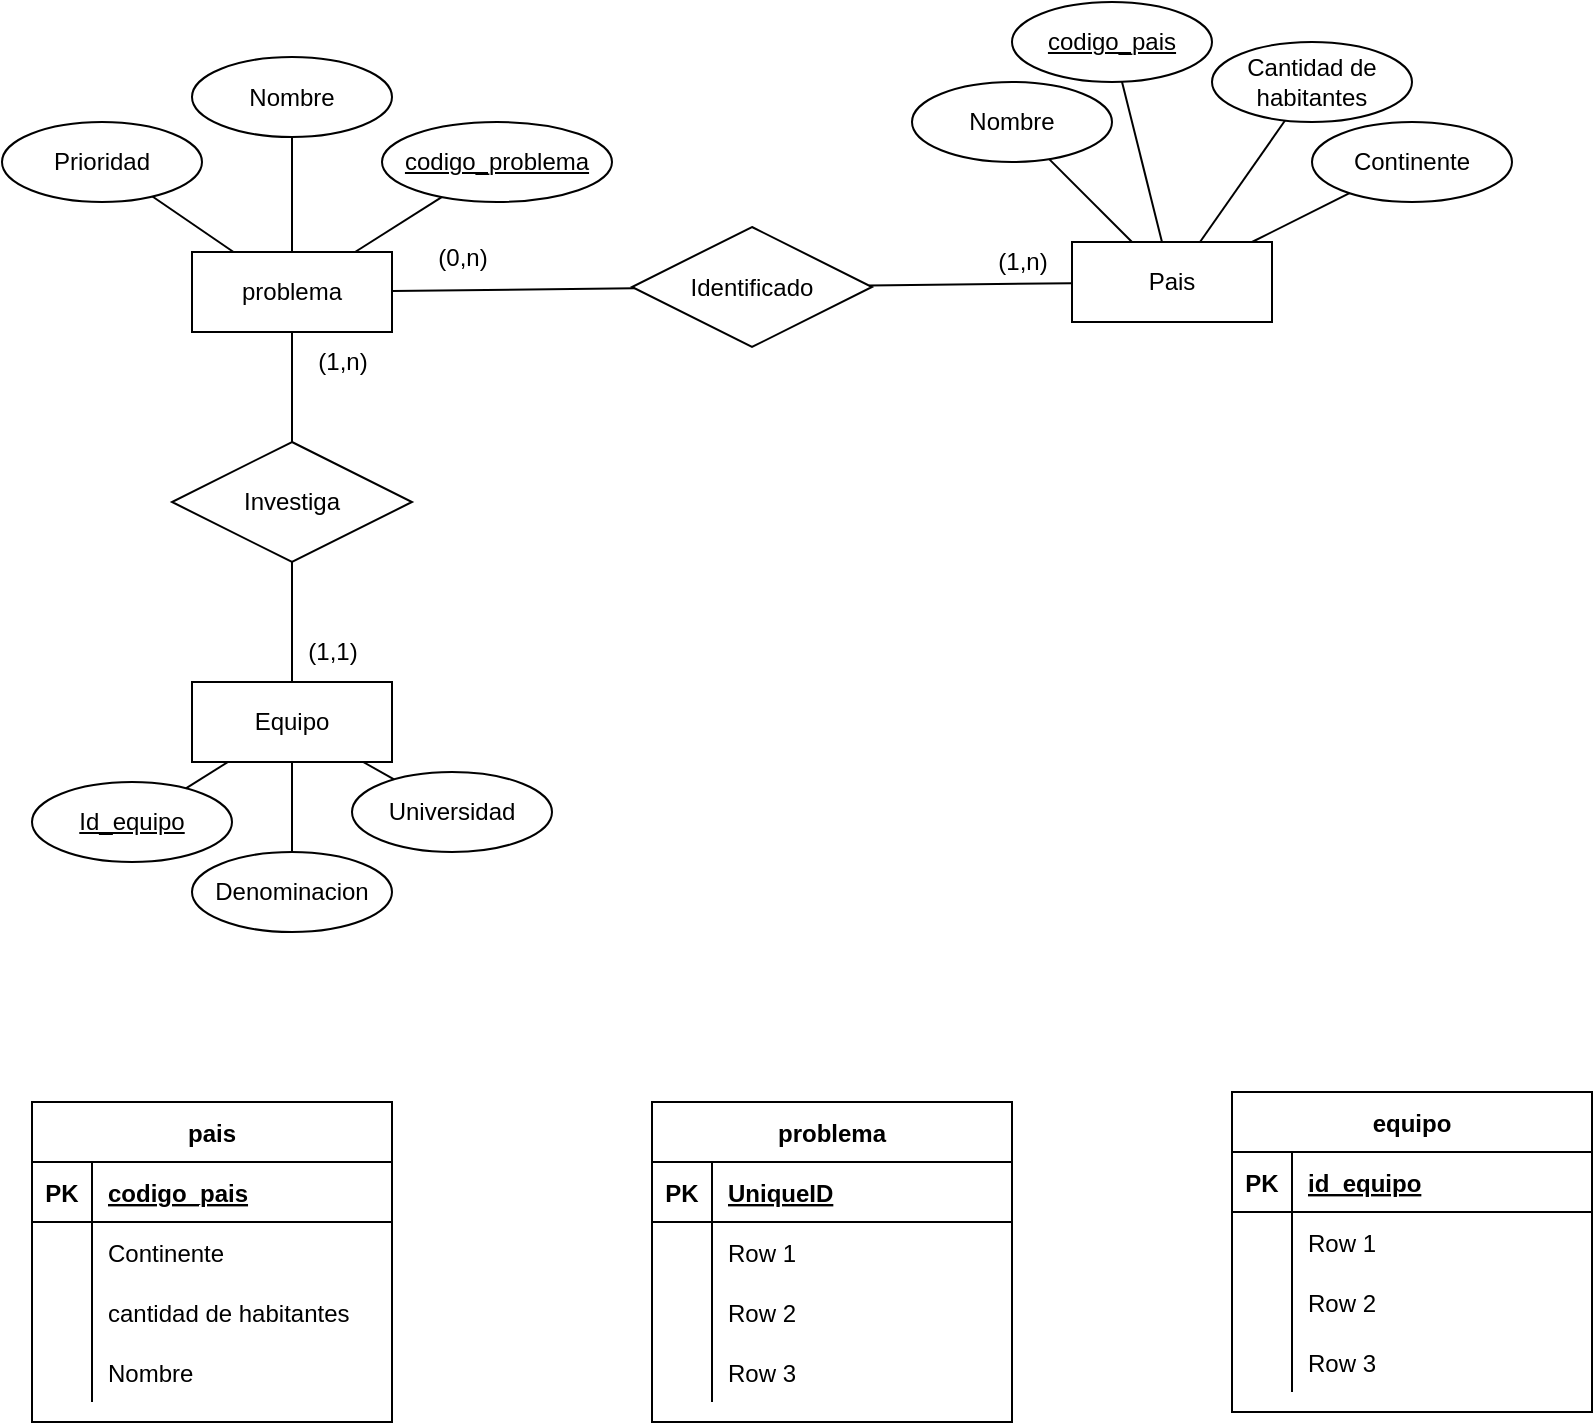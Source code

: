 <mxfile version="20.4.0" type="github">
  <diagram id="OWWxklyABD3rVcdSBqtR" name="Page-1">
    <mxGraphModel dx="1422" dy="772" grid="1" gridSize="10" guides="1" tooltips="1" connect="1" arrows="1" fold="1" page="1" pageScale="1" pageWidth="827" pageHeight="1169" math="0" shadow="0">
      <root>
        <mxCell id="0" />
        <mxCell id="1" parent="0" />
        <mxCell id="XHfKNl6-QycrOBSnLCWU-1" value="Pais" style="whiteSpace=wrap;html=1;align=center;" parent="1" vertex="1">
          <mxGeometry x="560" y="260" width="100" height="40" as="geometry" />
        </mxCell>
        <mxCell id="XHfKNl6-QycrOBSnLCWU-2" value="Equipo" style="whiteSpace=wrap;html=1;align=center;" parent="1" vertex="1">
          <mxGeometry x="120" y="480" width="100" height="40" as="geometry" />
        </mxCell>
        <mxCell id="XHfKNl6-QycrOBSnLCWU-3" value="problema" style="whiteSpace=wrap;html=1;align=center;" parent="1" vertex="1">
          <mxGeometry x="120" y="265" width="100" height="40" as="geometry" />
        </mxCell>
        <mxCell id="XHfKNl6-QycrOBSnLCWU-4" value="Nombre" style="ellipse;whiteSpace=wrap;html=1;align=center;" parent="1" vertex="1">
          <mxGeometry x="480" y="180" width="100" height="40" as="geometry" />
        </mxCell>
        <mxCell id="XHfKNl6-QycrOBSnLCWU-5" value="Cantidad de habitantes" style="ellipse;whiteSpace=wrap;html=1;align=center;" parent="1" vertex="1">
          <mxGeometry x="630" y="160" width="100" height="40" as="geometry" />
        </mxCell>
        <mxCell id="XHfKNl6-QycrOBSnLCWU-6" value="Continente" style="ellipse;whiteSpace=wrap;html=1;align=center;" parent="1" vertex="1">
          <mxGeometry x="680" y="200" width="100" height="40" as="geometry" />
        </mxCell>
        <mxCell id="XHfKNl6-QycrOBSnLCWU-7" value="codigo_pais" style="ellipse;whiteSpace=wrap;html=1;align=center;fontStyle=4;" parent="1" vertex="1">
          <mxGeometry x="530" y="140" width="100" height="40" as="geometry" />
        </mxCell>
        <mxCell id="XHfKNl6-QycrOBSnLCWU-8" value="" style="endArrow=none;html=1;rounded=0;" parent="1" source="XHfKNl6-QycrOBSnLCWU-1" target="XHfKNl6-QycrOBSnLCWU-4" edge="1">
          <mxGeometry relative="1" as="geometry">
            <mxPoint x="800" y="250" as="sourcePoint" />
            <mxPoint x="960" y="250" as="targetPoint" />
          </mxGeometry>
        </mxCell>
        <mxCell id="XHfKNl6-QycrOBSnLCWU-9" value="" style="endArrow=none;html=1;rounded=0;" parent="1" source="XHfKNl6-QycrOBSnLCWU-1" target="XHfKNl6-QycrOBSnLCWU-5" edge="1">
          <mxGeometry relative="1" as="geometry">
            <mxPoint x="603.634" y="270" as="sourcePoint" />
            <mxPoint x="545.542" y="199.009" as="targetPoint" />
          </mxGeometry>
        </mxCell>
        <mxCell id="XHfKNl6-QycrOBSnLCWU-10" value="" style="endArrow=none;html=1;rounded=0;" parent="1" source="XHfKNl6-QycrOBSnLCWU-1" target="XHfKNl6-QycrOBSnLCWU-6" edge="1">
          <mxGeometry relative="1" as="geometry">
            <mxPoint x="625.714" y="270" as="sourcePoint" />
            <mxPoint x="654.323" y="169.871" as="targetPoint" />
          </mxGeometry>
        </mxCell>
        <mxCell id="XHfKNl6-QycrOBSnLCWU-12" value="" style="endArrow=none;html=1;rounded=0;" parent="1" source="XHfKNl6-QycrOBSnLCWU-1" target="XHfKNl6-QycrOBSnLCWU-7" edge="1">
          <mxGeometry relative="1" as="geometry">
            <mxPoint x="644" y="270" as="sourcePoint" />
            <mxPoint x="718.363" y="208.03" as="targetPoint" />
          </mxGeometry>
        </mxCell>
        <mxCell id="XHfKNl6-QycrOBSnLCWU-13" value="Prioridad" style="ellipse;whiteSpace=wrap;html=1;align=center;" parent="1" vertex="1">
          <mxGeometry x="25" y="200" width="100" height="40" as="geometry" />
        </mxCell>
        <mxCell id="XHfKNl6-QycrOBSnLCWU-14" value="Nombre" style="ellipse;whiteSpace=wrap;html=1;align=center;" parent="1" vertex="1">
          <mxGeometry x="120" y="167.5" width="100" height="40" as="geometry" />
        </mxCell>
        <mxCell id="XHfKNl6-QycrOBSnLCWU-15" value="codigo_problema" style="ellipse;whiteSpace=wrap;html=1;align=center;fontStyle=4;" parent="1" vertex="1">
          <mxGeometry x="215" y="200" width="115" height="40" as="geometry" />
        </mxCell>
        <mxCell id="XHfKNl6-QycrOBSnLCWU-16" value="" style="endArrow=none;html=1;rounded=0;" parent="1" source="XHfKNl6-QycrOBSnLCWU-3" target="XHfKNl6-QycrOBSnLCWU-13" edge="1">
          <mxGeometry relative="1" as="geometry">
            <mxPoint x="105.714" y="255" as="sourcePoint" />
            <mxPoint x="35.542" y="194.009" as="targetPoint" />
          </mxGeometry>
        </mxCell>
        <mxCell id="XHfKNl6-QycrOBSnLCWU-17" value="" style="endArrow=none;html=1;rounded=0;" parent="1" source="XHfKNl6-QycrOBSnLCWU-3" target="XHfKNl6-QycrOBSnLCWU-14" edge="1">
          <mxGeometry relative="1" as="geometry">
            <mxPoint x="126.015" y="255" as="sourcePoint" />
            <mxPoint x="144.323" y="164.871" as="targetPoint" />
          </mxGeometry>
        </mxCell>
        <mxCell id="XHfKNl6-QycrOBSnLCWU-18" value="" style="endArrow=none;html=1;rounded=0;" parent="1" source="XHfKNl6-QycrOBSnLCWU-3" target="XHfKNl6-QycrOBSnLCWU-15" edge="1">
          <mxGeometry relative="1" as="geometry">
            <mxPoint x="145.008" y="255" as="sourcePoint" />
            <mxPoint x="208.363" y="203.03" as="targetPoint" />
          </mxGeometry>
        </mxCell>
        <mxCell id="XHfKNl6-QycrOBSnLCWU-25" value="Id_equipo" style="ellipse;whiteSpace=wrap;html=1;align=center;fontStyle=4;" parent="1" vertex="1">
          <mxGeometry x="40" y="530" width="100" height="40" as="geometry" />
        </mxCell>
        <mxCell id="XHfKNl6-QycrOBSnLCWU-26" value="Denominacion" style="ellipse;whiteSpace=wrap;html=1;align=center;" parent="1" vertex="1">
          <mxGeometry x="120" y="565" width="100" height="40" as="geometry" />
        </mxCell>
        <mxCell id="XHfKNl6-QycrOBSnLCWU-27" value="Universidad" style="ellipse;whiteSpace=wrap;html=1;align=center;" parent="1" vertex="1">
          <mxGeometry x="200" y="525" width="100" height="40" as="geometry" />
        </mxCell>
        <mxCell id="XHfKNl6-QycrOBSnLCWU-28" value="" style="endArrow=none;html=1;rounded=0;" parent="1" source="XHfKNl6-QycrOBSnLCWU-2" target="XHfKNl6-QycrOBSnLCWU-25" edge="1">
          <mxGeometry relative="1" as="geometry">
            <mxPoint x="290" y="440" as="sourcePoint" />
            <mxPoint x="450" y="440" as="targetPoint" />
          </mxGeometry>
        </mxCell>
        <mxCell id="XHfKNl6-QycrOBSnLCWU-29" value="" style="endArrow=none;html=1;rounded=0;" parent="1" source="XHfKNl6-QycrOBSnLCWU-2" target="XHfKNl6-QycrOBSnLCWU-26" edge="1">
          <mxGeometry relative="1" as="geometry">
            <mxPoint x="143.291" y="530" as="sourcePoint" />
            <mxPoint x="99.508" y="553.854" as="targetPoint" />
          </mxGeometry>
        </mxCell>
        <mxCell id="XHfKNl6-QycrOBSnLCWU-30" value="" style="endArrow=none;html=1;rounded=0;" parent="1" source="XHfKNl6-QycrOBSnLCWU-2" target="XHfKNl6-QycrOBSnLCWU-27" edge="1">
          <mxGeometry relative="1" as="geometry">
            <mxPoint x="184" y="530" as="sourcePoint" />
            <mxPoint x="196.013" y="590.064" as="targetPoint" />
          </mxGeometry>
        </mxCell>
        <mxCell id="XHfKNl6-QycrOBSnLCWU-31" value="Identificado" style="shape=rhombus;perimeter=rhombusPerimeter;whiteSpace=wrap;html=1;align=center;" parent="1" vertex="1">
          <mxGeometry x="340" y="252.5" width="120" height="60" as="geometry" />
        </mxCell>
        <mxCell id="XHfKNl6-QycrOBSnLCWU-32" value="" style="endArrow=none;html=1;rounded=0;" parent="1" source="XHfKNl6-QycrOBSnLCWU-1" target="XHfKNl6-QycrOBSnLCWU-31" edge="1">
          <mxGeometry relative="1" as="geometry">
            <mxPoint x="950" y="372.5" as="sourcePoint" />
            <mxPoint x="1110" y="372.5" as="targetPoint" />
          </mxGeometry>
        </mxCell>
        <mxCell id="XHfKNl6-QycrOBSnLCWU-33" value="" style="endArrow=none;html=1;rounded=0;" parent="1" source="XHfKNl6-QycrOBSnLCWU-31" target="XHfKNl6-QycrOBSnLCWU-3" edge="1">
          <mxGeometry relative="1" as="geometry">
            <mxPoint x="-70" y="345" as="sourcePoint" />
            <mxPoint x="90" y="345" as="targetPoint" />
          </mxGeometry>
        </mxCell>
        <mxCell id="XHfKNl6-QycrOBSnLCWU-34" value="Investiga" style="shape=rhombus;perimeter=rhombusPerimeter;whiteSpace=wrap;html=1;align=center;" parent="1" vertex="1">
          <mxGeometry x="110" y="360" width="120" height="60" as="geometry" />
        </mxCell>
        <mxCell id="XHfKNl6-QycrOBSnLCWU-35" value="" style="endArrow=none;html=1;rounded=0;" parent="1" source="XHfKNl6-QycrOBSnLCWU-3" target="XHfKNl6-QycrOBSnLCWU-34" edge="1">
          <mxGeometry relative="1" as="geometry">
            <mxPoint x="-30" y="385" as="sourcePoint" />
            <mxPoint x="130" y="385" as="targetPoint" />
          </mxGeometry>
        </mxCell>
        <mxCell id="XHfKNl6-QycrOBSnLCWU-36" value="" style="endArrow=none;html=1;rounded=0;" parent="1" source="XHfKNl6-QycrOBSnLCWU-2" target="XHfKNl6-QycrOBSnLCWU-34" edge="1">
          <mxGeometry relative="1" as="geometry">
            <mxPoint x="-50" y="450" as="sourcePoint" />
            <mxPoint x="110" y="450" as="targetPoint" />
          </mxGeometry>
        </mxCell>
        <mxCell id="XHfKNl6-QycrOBSnLCWU-37" value="(1,n)" style="text;html=1;align=center;verticalAlign=middle;resizable=0;points=[];autosize=1;strokeColor=none;fillColor=none;" parent="1" vertex="1">
          <mxGeometry x="510" y="255" width="50" height="30" as="geometry" />
        </mxCell>
        <mxCell id="XHfKNl6-QycrOBSnLCWU-38" value="(0,n)" style="text;html=1;align=center;verticalAlign=middle;resizable=0;points=[];autosize=1;strokeColor=none;fillColor=none;" parent="1" vertex="1">
          <mxGeometry x="230" y="252.5" width="50" height="30" as="geometry" />
        </mxCell>
        <mxCell id="XHfKNl6-QycrOBSnLCWU-39" value="(1,n)" style="text;html=1;align=center;verticalAlign=middle;resizable=0;points=[];autosize=1;strokeColor=none;fillColor=none;" parent="1" vertex="1">
          <mxGeometry x="170" y="305" width="50" height="30" as="geometry" />
        </mxCell>
        <mxCell id="XHfKNl6-QycrOBSnLCWU-40" value="(1,1)" style="text;html=1;align=center;verticalAlign=middle;resizable=0;points=[];autosize=1;strokeColor=none;fillColor=none;" parent="1" vertex="1">
          <mxGeometry x="165" y="450" width="50" height="30" as="geometry" />
        </mxCell>
        <mxCell id="W-V0RHQDBkufOkPQsXg8-1" value="pais" style="shape=table;startSize=30;container=1;collapsible=1;childLayout=tableLayout;fixedRows=1;rowLines=0;fontStyle=1;align=center;resizeLast=1;" vertex="1" parent="1">
          <mxGeometry x="40" y="690" width="180" height="160" as="geometry" />
        </mxCell>
        <mxCell id="W-V0RHQDBkufOkPQsXg8-2" value="" style="shape=tableRow;horizontal=0;startSize=0;swimlaneHead=0;swimlaneBody=0;fillColor=none;collapsible=0;dropTarget=0;points=[[0,0.5],[1,0.5]];portConstraint=eastwest;top=0;left=0;right=0;bottom=1;" vertex="1" parent="W-V0RHQDBkufOkPQsXg8-1">
          <mxGeometry y="30" width="180" height="30" as="geometry" />
        </mxCell>
        <mxCell id="W-V0RHQDBkufOkPQsXg8-3" value="PK" style="shape=partialRectangle;connectable=0;fillColor=none;top=0;left=0;bottom=0;right=0;fontStyle=1;overflow=hidden;" vertex="1" parent="W-V0RHQDBkufOkPQsXg8-2">
          <mxGeometry width="30" height="30" as="geometry">
            <mxRectangle width="30" height="30" as="alternateBounds" />
          </mxGeometry>
        </mxCell>
        <mxCell id="W-V0RHQDBkufOkPQsXg8-4" value="codigo_pais" style="shape=partialRectangle;connectable=0;fillColor=none;top=0;left=0;bottom=0;right=0;align=left;spacingLeft=6;fontStyle=5;overflow=hidden;" vertex="1" parent="W-V0RHQDBkufOkPQsXg8-2">
          <mxGeometry x="30" width="150" height="30" as="geometry">
            <mxRectangle width="150" height="30" as="alternateBounds" />
          </mxGeometry>
        </mxCell>
        <mxCell id="W-V0RHQDBkufOkPQsXg8-5" value="" style="shape=tableRow;horizontal=0;startSize=0;swimlaneHead=0;swimlaneBody=0;fillColor=none;collapsible=0;dropTarget=0;points=[[0,0.5],[1,0.5]];portConstraint=eastwest;top=0;left=0;right=0;bottom=0;" vertex="1" parent="W-V0RHQDBkufOkPQsXg8-1">
          <mxGeometry y="60" width="180" height="30" as="geometry" />
        </mxCell>
        <mxCell id="W-V0RHQDBkufOkPQsXg8-6" value="" style="shape=partialRectangle;connectable=0;fillColor=none;top=0;left=0;bottom=0;right=0;editable=1;overflow=hidden;" vertex="1" parent="W-V0RHQDBkufOkPQsXg8-5">
          <mxGeometry width="30" height="30" as="geometry">
            <mxRectangle width="30" height="30" as="alternateBounds" />
          </mxGeometry>
        </mxCell>
        <mxCell id="W-V0RHQDBkufOkPQsXg8-7" value="Continente" style="shape=partialRectangle;connectable=0;fillColor=none;top=0;left=0;bottom=0;right=0;align=left;spacingLeft=6;overflow=hidden;" vertex="1" parent="W-V0RHQDBkufOkPQsXg8-5">
          <mxGeometry x="30" width="150" height="30" as="geometry">
            <mxRectangle width="150" height="30" as="alternateBounds" />
          </mxGeometry>
        </mxCell>
        <mxCell id="W-V0RHQDBkufOkPQsXg8-8" value="" style="shape=tableRow;horizontal=0;startSize=0;swimlaneHead=0;swimlaneBody=0;fillColor=none;collapsible=0;dropTarget=0;points=[[0,0.5],[1,0.5]];portConstraint=eastwest;top=0;left=0;right=0;bottom=0;" vertex="1" parent="W-V0RHQDBkufOkPQsXg8-1">
          <mxGeometry y="90" width="180" height="30" as="geometry" />
        </mxCell>
        <mxCell id="W-V0RHQDBkufOkPQsXg8-9" value="" style="shape=partialRectangle;connectable=0;fillColor=none;top=0;left=0;bottom=0;right=0;editable=1;overflow=hidden;" vertex="1" parent="W-V0RHQDBkufOkPQsXg8-8">
          <mxGeometry width="30" height="30" as="geometry">
            <mxRectangle width="30" height="30" as="alternateBounds" />
          </mxGeometry>
        </mxCell>
        <mxCell id="W-V0RHQDBkufOkPQsXg8-10" value="cantidad de habitantes" style="shape=partialRectangle;connectable=0;fillColor=none;top=0;left=0;bottom=0;right=0;align=left;spacingLeft=6;overflow=hidden;" vertex="1" parent="W-V0RHQDBkufOkPQsXg8-8">
          <mxGeometry x="30" width="150" height="30" as="geometry">
            <mxRectangle width="150" height="30" as="alternateBounds" />
          </mxGeometry>
        </mxCell>
        <mxCell id="W-V0RHQDBkufOkPQsXg8-11" value="" style="shape=tableRow;horizontal=0;startSize=0;swimlaneHead=0;swimlaneBody=0;fillColor=none;collapsible=0;dropTarget=0;points=[[0,0.5],[1,0.5]];portConstraint=eastwest;top=0;left=0;right=0;bottom=0;" vertex="1" parent="W-V0RHQDBkufOkPQsXg8-1">
          <mxGeometry y="120" width="180" height="30" as="geometry" />
        </mxCell>
        <mxCell id="W-V0RHQDBkufOkPQsXg8-12" value="" style="shape=partialRectangle;connectable=0;fillColor=none;top=0;left=0;bottom=0;right=0;editable=1;overflow=hidden;" vertex="1" parent="W-V0RHQDBkufOkPQsXg8-11">
          <mxGeometry width="30" height="30" as="geometry">
            <mxRectangle width="30" height="30" as="alternateBounds" />
          </mxGeometry>
        </mxCell>
        <mxCell id="W-V0RHQDBkufOkPQsXg8-13" value="Nombre" style="shape=partialRectangle;connectable=0;fillColor=none;top=0;left=0;bottom=0;right=0;align=left;spacingLeft=6;overflow=hidden;" vertex="1" parent="W-V0RHQDBkufOkPQsXg8-11">
          <mxGeometry x="30" width="150" height="30" as="geometry">
            <mxRectangle width="150" height="30" as="alternateBounds" />
          </mxGeometry>
        </mxCell>
        <mxCell id="W-V0RHQDBkufOkPQsXg8-14" value="problema" style="shape=table;startSize=30;container=1;collapsible=1;childLayout=tableLayout;fixedRows=1;rowLines=0;fontStyle=1;align=center;resizeLast=1;" vertex="1" parent="1">
          <mxGeometry x="350" y="690" width="180" height="160" as="geometry" />
        </mxCell>
        <mxCell id="W-V0RHQDBkufOkPQsXg8-15" value="" style="shape=tableRow;horizontal=0;startSize=0;swimlaneHead=0;swimlaneBody=0;fillColor=none;collapsible=0;dropTarget=0;points=[[0,0.5],[1,0.5]];portConstraint=eastwest;top=0;left=0;right=0;bottom=1;" vertex="1" parent="W-V0RHQDBkufOkPQsXg8-14">
          <mxGeometry y="30" width="180" height="30" as="geometry" />
        </mxCell>
        <mxCell id="W-V0RHQDBkufOkPQsXg8-16" value="PK" style="shape=partialRectangle;connectable=0;fillColor=none;top=0;left=0;bottom=0;right=0;fontStyle=1;overflow=hidden;" vertex="1" parent="W-V0RHQDBkufOkPQsXg8-15">
          <mxGeometry width="30" height="30" as="geometry">
            <mxRectangle width="30" height="30" as="alternateBounds" />
          </mxGeometry>
        </mxCell>
        <mxCell id="W-V0RHQDBkufOkPQsXg8-17" value="UniqueID" style="shape=partialRectangle;connectable=0;fillColor=none;top=0;left=0;bottom=0;right=0;align=left;spacingLeft=6;fontStyle=5;overflow=hidden;" vertex="1" parent="W-V0RHQDBkufOkPQsXg8-15">
          <mxGeometry x="30" width="150" height="30" as="geometry">
            <mxRectangle width="150" height="30" as="alternateBounds" />
          </mxGeometry>
        </mxCell>
        <mxCell id="W-V0RHQDBkufOkPQsXg8-18" value="" style="shape=tableRow;horizontal=0;startSize=0;swimlaneHead=0;swimlaneBody=0;fillColor=none;collapsible=0;dropTarget=0;points=[[0,0.5],[1,0.5]];portConstraint=eastwest;top=0;left=0;right=0;bottom=0;" vertex="1" parent="W-V0RHQDBkufOkPQsXg8-14">
          <mxGeometry y="60" width="180" height="30" as="geometry" />
        </mxCell>
        <mxCell id="W-V0RHQDBkufOkPQsXg8-19" value="" style="shape=partialRectangle;connectable=0;fillColor=none;top=0;left=0;bottom=0;right=0;editable=1;overflow=hidden;" vertex="1" parent="W-V0RHQDBkufOkPQsXg8-18">
          <mxGeometry width="30" height="30" as="geometry">
            <mxRectangle width="30" height="30" as="alternateBounds" />
          </mxGeometry>
        </mxCell>
        <mxCell id="W-V0RHQDBkufOkPQsXg8-20" value="Row 1" style="shape=partialRectangle;connectable=0;fillColor=none;top=0;left=0;bottom=0;right=0;align=left;spacingLeft=6;overflow=hidden;" vertex="1" parent="W-V0RHQDBkufOkPQsXg8-18">
          <mxGeometry x="30" width="150" height="30" as="geometry">
            <mxRectangle width="150" height="30" as="alternateBounds" />
          </mxGeometry>
        </mxCell>
        <mxCell id="W-V0RHQDBkufOkPQsXg8-21" value="" style="shape=tableRow;horizontal=0;startSize=0;swimlaneHead=0;swimlaneBody=0;fillColor=none;collapsible=0;dropTarget=0;points=[[0,0.5],[1,0.5]];portConstraint=eastwest;top=0;left=0;right=0;bottom=0;" vertex="1" parent="W-V0RHQDBkufOkPQsXg8-14">
          <mxGeometry y="90" width="180" height="30" as="geometry" />
        </mxCell>
        <mxCell id="W-V0RHQDBkufOkPQsXg8-22" value="" style="shape=partialRectangle;connectable=0;fillColor=none;top=0;left=0;bottom=0;right=0;editable=1;overflow=hidden;" vertex="1" parent="W-V0RHQDBkufOkPQsXg8-21">
          <mxGeometry width="30" height="30" as="geometry">
            <mxRectangle width="30" height="30" as="alternateBounds" />
          </mxGeometry>
        </mxCell>
        <mxCell id="W-V0RHQDBkufOkPQsXg8-23" value="Row 2" style="shape=partialRectangle;connectable=0;fillColor=none;top=0;left=0;bottom=0;right=0;align=left;spacingLeft=6;overflow=hidden;" vertex="1" parent="W-V0RHQDBkufOkPQsXg8-21">
          <mxGeometry x="30" width="150" height="30" as="geometry">
            <mxRectangle width="150" height="30" as="alternateBounds" />
          </mxGeometry>
        </mxCell>
        <mxCell id="W-V0RHQDBkufOkPQsXg8-24" value="" style="shape=tableRow;horizontal=0;startSize=0;swimlaneHead=0;swimlaneBody=0;fillColor=none;collapsible=0;dropTarget=0;points=[[0,0.5],[1,0.5]];portConstraint=eastwest;top=0;left=0;right=0;bottom=0;" vertex="1" parent="W-V0RHQDBkufOkPQsXg8-14">
          <mxGeometry y="120" width="180" height="30" as="geometry" />
        </mxCell>
        <mxCell id="W-V0RHQDBkufOkPQsXg8-25" value="" style="shape=partialRectangle;connectable=0;fillColor=none;top=0;left=0;bottom=0;right=0;editable=1;overflow=hidden;" vertex="1" parent="W-V0RHQDBkufOkPQsXg8-24">
          <mxGeometry width="30" height="30" as="geometry">
            <mxRectangle width="30" height="30" as="alternateBounds" />
          </mxGeometry>
        </mxCell>
        <mxCell id="W-V0RHQDBkufOkPQsXg8-26" value="Row 3" style="shape=partialRectangle;connectable=0;fillColor=none;top=0;left=0;bottom=0;right=0;align=left;spacingLeft=6;overflow=hidden;" vertex="1" parent="W-V0RHQDBkufOkPQsXg8-24">
          <mxGeometry x="30" width="150" height="30" as="geometry">
            <mxRectangle width="150" height="30" as="alternateBounds" />
          </mxGeometry>
        </mxCell>
        <mxCell id="W-V0RHQDBkufOkPQsXg8-27" value="equipo" style="shape=table;startSize=30;container=1;collapsible=1;childLayout=tableLayout;fixedRows=1;rowLines=0;fontStyle=1;align=center;resizeLast=1;" vertex="1" parent="1">
          <mxGeometry x="640" y="685" width="180" height="160" as="geometry" />
        </mxCell>
        <mxCell id="W-V0RHQDBkufOkPQsXg8-28" value="" style="shape=tableRow;horizontal=0;startSize=0;swimlaneHead=0;swimlaneBody=0;fillColor=none;collapsible=0;dropTarget=0;points=[[0,0.5],[1,0.5]];portConstraint=eastwest;top=0;left=0;right=0;bottom=1;" vertex="1" parent="W-V0RHQDBkufOkPQsXg8-27">
          <mxGeometry y="30" width="180" height="30" as="geometry" />
        </mxCell>
        <mxCell id="W-V0RHQDBkufOkPQsXg8-29" value="PK" style="shape=partialRectangle;connectable=0;fillColor=none;top=0;left=0;bottom=0;right=0;fontStyle=1;overflow=hidden;" vertex="1" parent="W-V0RHQDBkufOkPQsXg8-28">
          <mxGeometry width="30" height="30" as="geometry">
            <mxRectangle width="30" height="30" as="alternateBounds" />
          </mxGeometry>
        </mxCell>
        <mxCell id="W-V0RHQDBkufOkPQsXg8-30" value="id_equipo" style="shape=partialRectangle;connectable=0;fillColor=none;top=0;left=0;bottom=0;right=0;align=left;spacingLeft=6;fontStyle=5;overflow=hidden;" vertex="1" parent="W-V0RHQDBkufOkPQsXg8-28">
          <mxGeometry x="30" width="150" height="30" as="geometry">
            <mxRectangle width="150" height="30" as="alternateBounds" />
          </mxGeometry>
        </mxCell>
        <mxCell id="W-V0RHQDBkufOkPQsXg8-31" value="" style="shape=tableRow;horizontal=0;startSize=0;swimlaneHead=0;swimlaneBody=0;fillColor=none;collapsible=0;dropTarget=0;points=[[0,0.5],[1,0.5]];portConstraint=eastwest;top=0;left=0;right=0;bottom=0;" vertex="1" parent="W-V0RHQDBkufOkPQsXg8-27">
          <mxGeometry y="60" width="180" height="30" as="geometry" />
        </mxCell>
        <mxCell id="W-V0RHQDBkufOkPQsXg8-32" value="" style="shape=partialRectangle;connectable=0;fillColor=none;top=0;left=0;bottom=0;right=0;editable=1;overflow=hidden;" vertex="1" parent="W-V0RHQDBkufOkPQsXg8-31">
          <mxGeometry width="30" height="30" as="geometry">
            <mxRectangle width="30" height="30" as="alternateBounds" />
          </mxGeometry>
        </mxCell>
        <mxCell id="W-V0RHQDBkufOkPQsXg8-33" value="Row 1" style="shape=partialRectangle;connectable=0;fillColor=none;top=0;left=0;bottom=0;right=0;align=left;spacingLeft=6;overflow=hidden;" vertex="1" parent="W-V0RHQDBkufOkPQsXg8-31">
          <mxGeometry x="30" width="150" height="30" as="geometry">
            <mxRectangle width="150" height="30" as="alternateBounds" />
          </mxGeometry>
        </mxCell>
        <mxCell id="W-V0RHQDBkufOkPQsXg8-34" value="" style="shape=tableRow;horizontal=0;startSize=0;swimlaneHead=0;swimlaneBody=0;fillColor=none;collapsible=0;dropTarget=0;points=[[0,0.5],[1,0.5]];portConstraint=eastwest;top=0;left=0;right=0;bottom=0;" vertex="1" parent="W-V0RHQDBkufOkPQsXg8-27">
          <mxGeometry y="90" width="180" height="30" as="geometry" />
        </mxCell>
        <mxCell id="W-V0RHQDBkufOkPQsXg8-35" value="" style="shape=partialRectangle;connectable=0;fillColor=none;top=0;left=0;bottom=0;right=0;editable=1;overflow=hidden;" vertex="1" parent="W-V0RHQDBkufOkPQsXg8-34">
          <mxGeometry width="30" height="30" as="geometry">
            <mxRectangle width="30" height="30" as="alternateBounds" />
          </mxGeometry>
        </mxCell>
        <mxCell id="W-V0RHQDBkufOkPQsXg8-36" value="Row 2" style="shape=partialRectangle;connectable=0;fillColor=none;top=0;left=0;bottom=0;right=0;align=left;spacingLeft=6;overflow=hidden;" vertex="1" parent="W-V0RHQDBkufOkPQsXg8-34">
          <mxGeometry x="30" width="150" height="30" as="geometry">
            <mxRectangle width="150" height="30" as="alternateBounds" />
          </mxGeometry>
        </mxCell>
        <mxCell id="W-V0RHQDBkufOkPQsXg8-37" value="" style="shape=tableRow;horizontal=0;startSize=0;swimlaneHead=0;swimlaneBody=0;fillColor=none;collapsible=0;dropTarget=0;points=[[0,0.5],[1,0.5]];portConstraint=eastwest;top=0;left=0;right=0;bottom=0;" vertex="1" parent="W-V0RHQDBkufOkPQsXg8-27">
          <mxGeometry y="120" width="180" height="30" as="geometry" />
        </mxCell>
        <mxCell id="W-V0RHQDBkufOkPQsXg8-38" value="" style="shape=partialRectangle;connectable=0;fillColor=none;top=0;left=0;bottom=0;right=0;editable=1;overflow=hidden;" vertex="1" parent="W-V0RHQDBkufOkPQsXg8-37">
          <mxGeometry width="30" height="30" as="geometry">
            <mxRectangle width="30" height="30" as="alternateBounds" />
          </mxGeometry>
        </mxCell>
        <mxCell id="W-V0RHQDBkufOkPQsXg8-39" value="Row 3" style="shape=partialRectangle;connectable=0;fillColor=none;top=0;left=0;bottom=0;right=0;align=left;spacingLeft=6;overflow=hidden;" vertex="1" parent="W-V0RHQDBkufOkPQsXg8-37">
          <mxGeometry x="30" width="150" height="30" as="geometry">
            <mxRectangle width="150" height="30" as="alternateBounds" />
          </mxGeometry>
        </mxCell>
      </root>
    </mxGraphModel>
  </diagram>
</mxfile>
